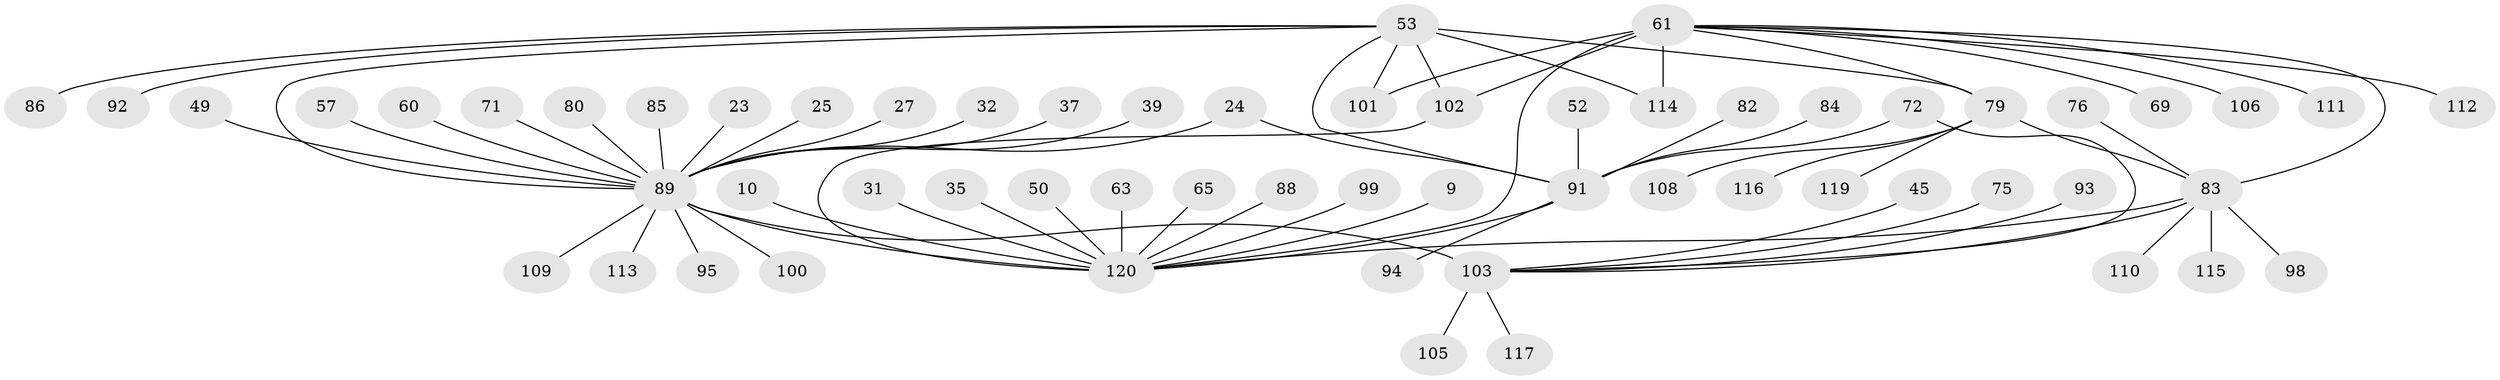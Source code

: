 // original degree distribution, {7: 0.008333333333333333, 9: 0.025, 28: 0.008333333333333333, 14: 0.008333333333333333, 2: 0.19166666666666668, 5: 0.06666666666666667, 3: 0.125, 1: 0.49166666666666664, 8: 0.016666666666666666, 4: 0.058333333333333334}
// Generated by graph-tools (version 1.1) at 2025/46/03/09/25 04:46:57]
// undirected, 60 vertices, 70 edges
graph export_dot {
graph [start="1"]
  node [color=gray90,style=filled];
  9;
  10;
  23;
  24 [super="+13"];
  25;
  27 [super="+5"];
  31;
  32;
  35;
  37;
  39;
  45;
  49;
  50 [super="+20"];
  52;
  53 [super="+42"];
  57;
  60;
  61 [super="+46+48+18"];
  63;
  65;
  69;
  71;
  72;
  75;
  76;
  79 [super="+21+12+15+38+55"];
  80;
  82;
  83 [super="+56+70+81+78"];
  84;
  85;
  86;
  88 [super="+54"];
  89 [super="+43+3"];
  91 [super="+44+29+47+74"];
  92;
  93;
  94;
  95;
  98;
  99;
  100;
  101 [super="+34"];
  102 [super="+19"];
  103 [super="+41+77+73"];
  105;
  106;
  108;
  109 [super="+97"];
  110;
  111;
  112;
  113;
  114 [super="+68+87+107"];
  115 [super="+104"];
  116;
  117;
  119;
  120 [super="+11+14+64+118+51"];
  9 -- 120;
  10 -- 120;
  23 -- 89;
  24 -- 91;
  24 -- 89;
  25 -- 89;
  27 -- 89;
  31 -- 120;
  32 -- 89;
  35 -- 120;
  37 -- 89;
  39 -- 89;
  45 -- 103;
  49 -- 89;
  50 -- 120;
  52 -- 91;
  53 -- 102 [weight=2];
  53 -- 86;
  53 -- 92;
  53 -- 79 [weight=2];
  53 -- 91;
  53 -- 114;
  53 -- 101;
  53 -- 89;
  57 -- 89;
  60 -- 89;
  61 -- 120;
  61 -- 112;
  61 -- 69;
  61 -- 102 [weight=3];
  61 -- 106;
  61 -- 79;
  61 -- 111;
  61 -- 114 [weight=2];
  61 -- 101;
  61 -- 83;
  63 -- 120;
  65 -- 120;
  71 -- 89;
  72 -- 91;
  72 -- 103;
  75 -- 103;
  76 -- 83;
  79 -- 116;
  79 -- 108;
  79 -- 119;
  79 -- 83;
  80 -- 89 [weight=2];
  82 -- 91;
  83 -- 103 [weight=2];
  83 -- 98;
  83 -- 110;
  83 -- 115;
  83 -- 120 [weight=3];
  84 -- 91;
  85 -- 89;
  88 -- 120;
  89 -- 103 [weight=7];
  89 -- 95;
  89 -- 100;
  89 -- 113;
  89 -- 120 [weight=6];
  89 -- 109;
  91 -- 94;
  91 -- 120 [weight=3];
  93 -- 103;
  99 -- 120;
  102 -- 120;
  103 -- 105;
  103 -- 117;
}
